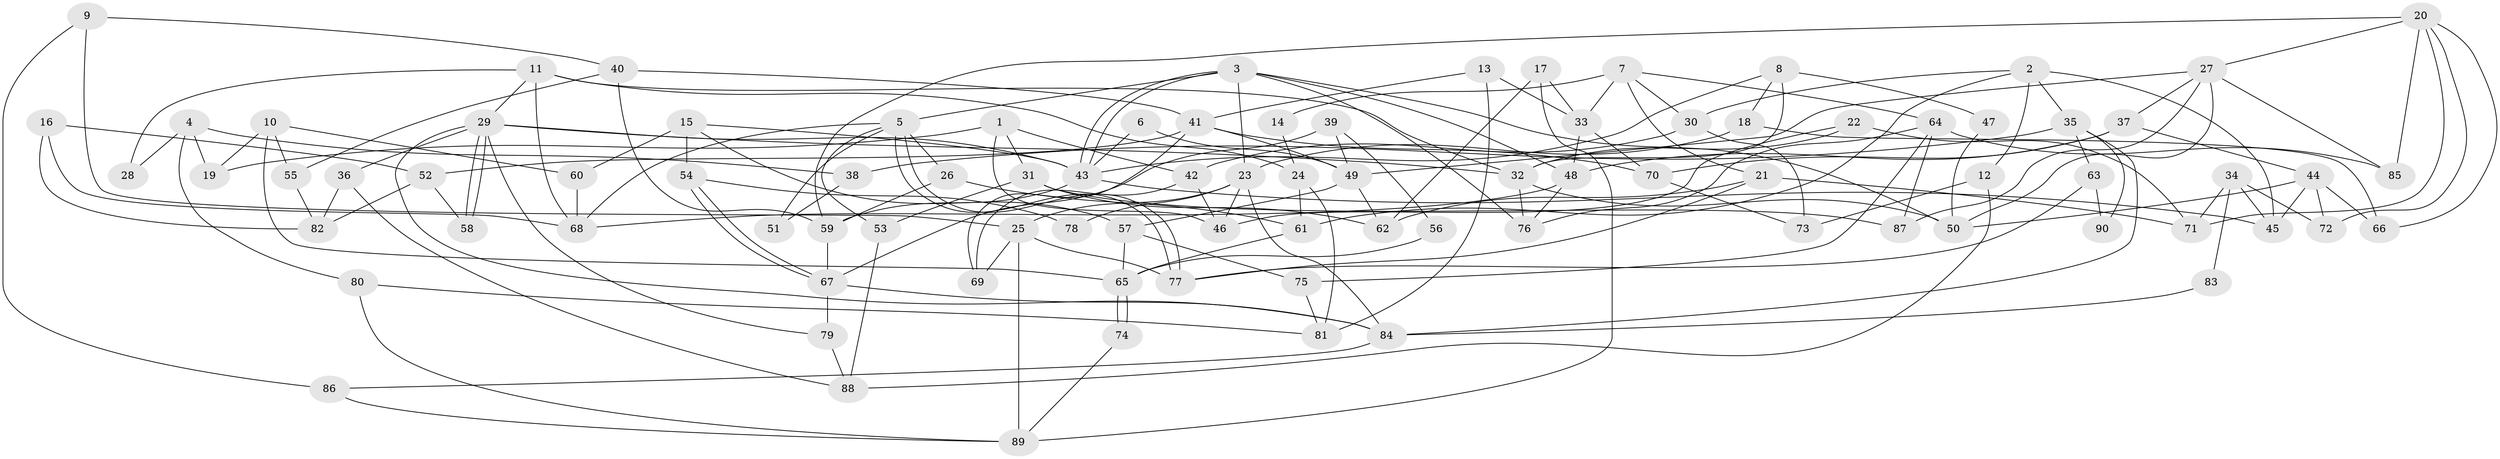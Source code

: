 // coarse degree distribution, {5: 0.22641509433962265, 7: 0.05660377358490566, 8: 0.11320754716981132, 4: 0.1509433962264151, 6: 0.22641509433962265, 2: 0.018867924528301886, 9: 0.018867924528301886, 3: 0.16981132075471697, 1: 0.018867924528301886}
// Generated by graph-tools (version 1.1) at 2025/41/03/06/25 10:41:58]
// undirected, 90 vertices, 180 edges
graph export_dot {
graph [start="1"]
  node [color=gray90,style=filled];
  1;
  2;
  3;
  4;
  5;
  6;
  7;
  8;
  9;
  10;
  11;
  12;
  13;
  14;
  15;
  16;
  17;
  18;
  19;
  20;
  21;
  22;
  23;
  24;
  25;
  26;
  27;
  28;
  29;
  30;
  31;
  32;
  33;
  34;
  35;
  36;
  37;
  38;
  39;
  40;
  41;
  42;
  43;
  44;
  45;
  46;
  47;
  48;
  49;
  50;
  51;
  52;
  53;
  54;
  55;
  56;
  57;
  58;
  59;
  60;
  61;
  62;
  63;
  64;
  65;
  66;
  67;
  68;
  69;
  70;
  71;
  72;
  73;
  74;
  75;
  76;
  77;
  78;
  79;
  80;
  81;
  82;
  83;
  84;
  85;
  86;
  87;
  88;
  89;
  90;
  1 -- 46;
  1 -- 42;
  1 -- 19;
  1 -- 31;
  2 -- 45;
  2 -- 61;
  2 -- 12;
  2 -- 30;
  2 -- 35;
  3 -- 43;
  3 -- 43;
  3 -- 76;
  3 -- 5;
  3 -- 23;
  3 -- 48;
  3 -- 50;
  4 -- 80;
  4 -- 19;
  4 -- 28;
  4 -- 38;
  5 -- 77;
  5 -- 77;
  5 -- 26;
  5 -- 51;
  5 -- 53;
  5 -- 68;
  6 -- 43;
  6 -- 49;
  7 -- 30;
  7 -- 33;
  7 -- 14;
  7 -- 21;
  7 -- 64;
  8 -- 43;
  8 -- 32;
  8 -- 18;
  8 -- 47;
  9 -- 25;
  9 -- 40;
  9 -- 86;
  10 -- 60;
  10 -- 65;
  10 -- 19;
  10 -- 55;
  11 -- 29;
  11 -- 68;
  11 -- 24;
  11 -- 28;
  11 -- 32;
  12 -- 88;
  12 -- 73;
  13 -- 41;
  13 -- 33;
  13 -- 81;
  14 -- 24;
  15 -- 43;
  15 -- 57;
  15 -- 54;
  15 -- 60;
  16 -- 82;
  16 -- 68;
  16 -- 52;
  17 -- 33;
  17 -- 62;
  17 -- 89;
  18 -- 23;
  18 -- 66;
  20 -- 27;
  20 -- 66;
  20 -- 59;
  20 -- 71;
  20 -- 72;
  20 -- 85;
  21 -- 77;
  21 -- 62;
  21 -- 71;
  22 -- 71;
  22 -- 32;
  22 -- 46;
  23 -- 84;
  23 -- 25;
  23 -- 46;
  23 -- 78;
  24 -- 81;
  24 -- 61;
  25 -- 89;
  25 -- 69;
  25 -- 77;
  26 -- 59;
  26 -- 61;
  27 -- 37;
  27 -- 50;
  27 -- 49;
  27 -- 85;
  27 -- 87;
  29 -- 32;
  29 -- 58;
  29 -- 58;
  29 -- 36;
  29 -- 43;
  29 -- 79;
  29 -- 84;
  30 -- 42;
  30 -- 73;
  31 -- 87;
  31 -- 53;
  31 -- 62;
  32 -- 50;
  32 -- 76;
  33 -- 48;
  33 -- 70;
  34 -- 71;
  34 -- 45;
  34 -- 72;
  34 -- 83;
  35 -- 84;
  35 -- 38;
  35 -- 63;
  35 -- 90;
  36 -- 88;
  36 -- 82;
  37 -- 70;
  37 -- 48;
  37 -- 44;
  38 -- 51;
  39 -- 49;
  39 -- 67;
  39 -- 56;
  40 -- 59;
  40 -- 55;
  40 -- 41;
  41 -- 49;
  41 -- 52;
  41 -- 69;
  41 -- 70;
  42 -- 46;
  42 -- 69;
  43 -- 45;
  43 -- 59;
  44 -- 72;
  44 -- 45;
  44 -- 50;
  44 -- 66;
  47 -- 50;
  48 -- 76;
  48 -- 68;
  49 -- 62;
  49 -- 57;
  52 -- 58;
  52 -- 82;
  53 -- 88;
  54 -- 67;
  54 -- 67;
  54 -- 78;
  55 -- 82;
  56 -- 65;
  57 -- 65;
  57 -- 75;
  59 -- 67;
  60 -- 68;
  61 -- 65;
  63 -- 77;
  63 -- 90;
  64 -- 85;
  64 -- 75;
  64 -- 76;
  64 -- 87;
  65 -- 74;
  65 -- 74;
  67 -- 79;
  67 -- 84;
  70 -- 73;
  74 -- 89;
  75 -- 81;
  79 -- 88;
  80 -- 81;
  80 -- 89;
  83 -- 84;
  84 -- 86;
  86 -- 89;
}
